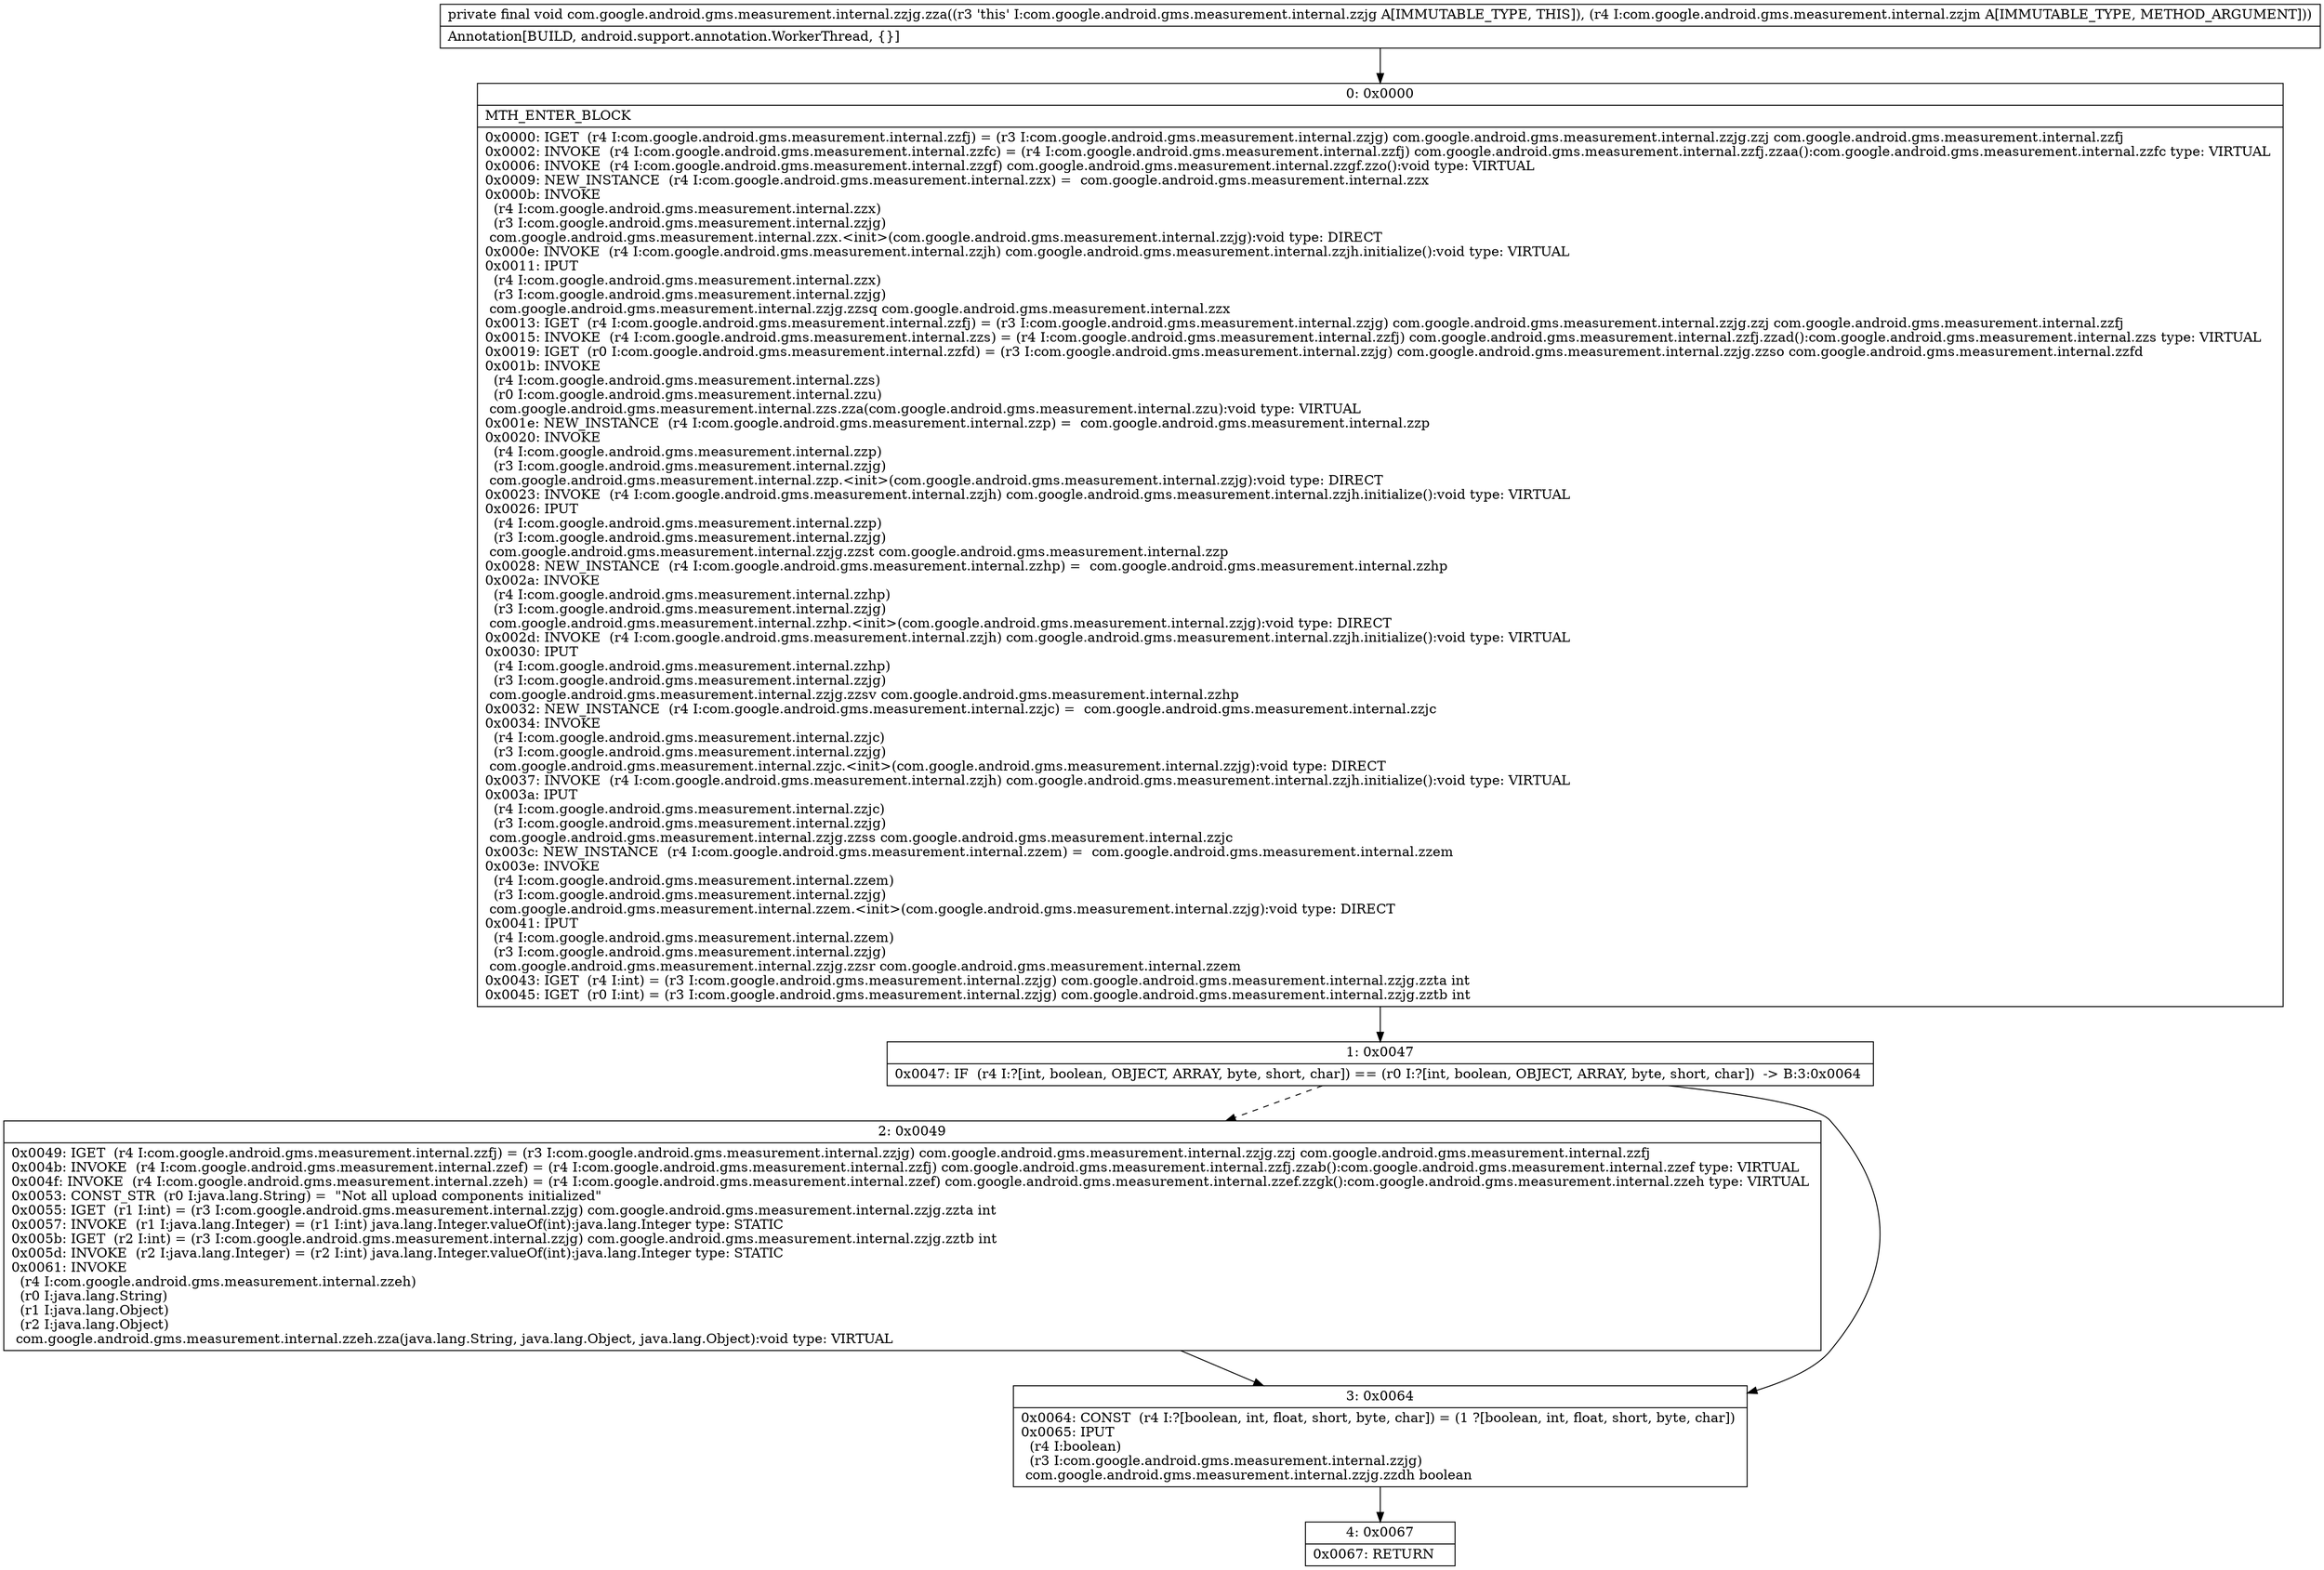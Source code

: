 digraph "CFG forcom.google.android.gms.measurement.internal.zzjg.zza(Lcom\/google\/android\/gms\/measurement\/internal\/zzjm;)V" {
Node_0 [shape=record,label="{0\:\ 0x0000|MTH_ENTER_BLOCK\l|0x0000: IGET  (r4 I:com.google.android.gms.measurement.internal.zzfj) = (r3 I:com.google.android.gms.measurement.internal.zzjg) com.google.android.gms.measurement.internal.zzjg.zzj com.google.android.gms.measurement.internal.zzfj \l0x0002: INVOKE  (r4 I:com.google.android.gms.measurement.internal.zzfc) = (r4 I:com.google.android.gms.measurement.internal.zzfj) com.google.android.gms.measurement.internal.zzfj.zzaa():com.google.android.gms.measurement.internal.zzfc type: VIRTUAL \l0x0006: INVOKE  (r4 I:com.google.android.gms.measurement.internal.zzgf) com.google.android.gms.measurement.internal.zzgf.zzo():void type: VIRTUAL \l0x0009: NEW_INSTANCE  (r4 I:com.google.android.gms.measurement.internal.zzx) =  com.google.android.gms.measurement.internal.zzx \l0x000b: INVOKE  \l  (r4 I:com.google.android.gms.measurement.internal.zzx)\l  (r3 I:com.google.android.gms.measurement.internal.zzjg)\l com.google.android.gms.measurement.internal.zzx.\<init\>(com.google.android.gms.measurement.internal.zzjg):void type: DIRECT \l0x000e: INVOKE  (r4 I:com.google.android.gms.measurement.internal.zzjh) com.google.android.gms.measurement.internal.zzjh.initialize():void type: VIRTUAL \l0x0011: IPUT  \l  (r4 I:com.google.android.gms.measurement.internal.zzx)\l  (r3 I:com.google.android.gms.measurement.internal.zzjg)\l com.google.android.gms.measurement.internal.zzjg.zzsq com.google.android.gms.measurement.internal.zzx \l0x0013: IGET  (r4 I:com.google.android.gms.measurement.internal.zzfj) = (r3 I:com.google.android.gms.measurement.internal.zzjg) com.google.android.gms.measurement.internal.zzjg.zzj com.google.android.gms.measurement.internal.zzfj \l0x0015: INVOKE  (r4 I:com.google.android.gms.measurement.internal.zzs) = (r4 I:com.google.android.gms.measurement.internal.zzfj) com.google.android.gms.measurement.internal.zzfj.zzad():com.google.android.gms.measurement.internal.zzs type: VIRTUAL \l0x0019: IGET  (r0 I:com.google.android.gms.measurement.internal.zzfd) = (r3 I:com.google.android.gms.measurement.internal.zzjg) com.google.android.gms.measurement.internal.zzjg.zzso com.google.android.gms.measurement.internal.zzfd \l0x001b: INVOKE  \l  (r4 I:com.google.android.gms.measurement.internal.zzs)\l  (r0 I:com.google.android.gms.measurement.internal.zzu)\l com.google.android.gms.measurement.internal.zzs.zza(com.google.android.gms.measurement.internal.zzu):void type: VIRTUAL \l0x001e: NEW_INSTANCE  (r4 I:com.google.android.gms.measurement.internal.zzp) =  com.google.android.gms.measurement.internal.zzp \l0x0020: INVOKE  \l  (r4 I:com.google.android.gms.measurement.internal.zzp)\l  (r3 I:com.google.android.gms.measurement.internal.zzjg)\l com.google.android.gms.measurement.internal.zzp.\<init\>(com.google.android.gms.measurement.internal.zzjg):void type: DIRECT \l0x0023: INVOKE  (r4 I:com.google.android.gms.measurement.internal.zzjh) com.google.android.gms.measurement.internal.zzjh.initialize():void type: VIRTUAL \l0x0026: IPUT  \l  (r4 I:com.google.android.gms.measurement.internal.zzp)\l  (r3 I:com.google.android.gms.measurement.internal.zzjg)\l com.google.android.gms.measurement.internal.zzjg.zzst com.google.android.gms.measurement.internal.zzp \l0x0028: NEW_INSTANCE  (r4 I:com.google.android.gms.measurement.internal.zzhp) =  com.google.android.gms.measurement.internal.zzhp \l0x002a: INVOKE  \l  (r4 I:com.google.android.gms.measurement.internal.zzhp)\l  (r3 I:com.google.android.gms.measurement.internal.zzjg)\l com.google.android.gms.measurement.internal.zzhp.\<init\>(com.google.android.gms.measurement.internal.zzjg):void type: DIRECT \l0x002d: INVOKE  (r4 I:com.google.android.gms.measurement.internal.zzjh) com.google.android.gms.measurement.internal.zzjh.initialize():void type: VIRTUAL \l0x0030: IPUT  \l  (r4 I:com.google.android.gms.measurement.internal.zzhp)\l  (r3 I:com.google.android.gms.measurement.internal.zzjg)\l com.google.android.gms.measurement.internal.zzjg.zzsv com.google.android.gms.measurement.internal.zzhp \l0x0032: NEW_INSTANCE  (r4 I:com.google.android.gms.measurement.internal.zzjc) =  com.google.android.gms.measurement.internal.zzjc \l0x0034: INVOKE  \l  (r4 I:com.google.android.gms.measurement.internal.zzjc)\l  (r3 I:com.google.android.gms.measurement.internal.zzjg)\l com.google.android.gms.measurement.internal.zzjc.\<init\>(com.google.android.gms.measurement.internal.zzjg):void type: DIRECT \l0x0037: INVOKE  (r4 I:com.google.android.gms.measurement.internal.zzjh) com.google.android.gms.measurement.internal.zzjh.initialize():void type: VIRTUAL \l0x003a: IPUT  \l  (r4 I:com.google.android.gms.measurement.internal.zzjc)\l  (r3 I:com.google.android.gms.measurement.internal.zzjg)\l com.google.android.gms.measurement.internal.zzjg.zzss com.google.android.gms.measurement.internal.zzjc \l0x003c: NEW_INSTANCE  (r4 I:com.google.android.gms.measurement.internal.zzem) =  com.google.android.gms.measurement.internal.zzem \l0x003e: INVOKE  \l  (r4 I:com.google.android.gms.measurement.internal.zzem)\l  (r3 I:com.google.android.gms.measurement.internal.zzjg)\l com.google.android.gms.measurement.internal.zzem.\<init\>(com.google.android.gms.measurement.internal.zzjg):void type: DIRECT \l0x0041: IPUT  \l  (r4 I:com.google.android.gms.measurement.internal.zzem)\l  (r3 I:com.google.android.gms.measurement.internal.zzjg)\l com.google.android.gms.measurement.internal.zzjg.zzsr com.google.android.gms.measurement.internal.zzem \l0x0043: IGET  (r4 I:int) = (r3 I:com.google.android.gms.measurement.internal.zzjg) com.google.android.gms.measurement.internal.zzjg.zzta int \l0x0045: IGET  (r0 I:int) = (r3 I:com.google.android.gms.measurement.internal.zzjg) com.google.android.gms.measurement.internal.zzjg.zztb int \l}"];
Node_1 [shape=record,label="{1\:\ 0x0047|0x0047: IF  (r4 I:?[int, boolean, OBJECT, ARRAY, byte, short, char]) == (r0 I:?[int, boolean, OBJECT, ARRAY, byte, short, char])  \-\> B:3:0x0064 \l}"];
Node_2 [shape=record,label="{2\:\ 0x0049|0x0049: IGET  (r4 I:com.google.android.gms.measurement.internal.zzfj) = (r3 I:com.google.android.gms.measurement.internal.zzjg) com.google.android.gms.measurement.internal.zzjg.zzj com.google.android.gms.measurement.internal.zzfj \l0x004b: INVOKE  (r4 I:com.google.android.gms.measurement.internal.zzef) = (r4 I:com.google.android.gms.measurement.internal.zzfj) com.google.android.gms.measurement.internal.zzfj.zzab():com.google.android.gms.measurement.internal.zzef type: VIRTUAL \l0x004f: INVOKE  (r4 I:com.google.android.gms.measurement.internal.zzeh) = (r4 I:com.google.android.gms.measurement.internal.zzef) com.google.android.gms.measurement.internal.zzef.zzgk():com.google.android.gms.measurement.internal.zzeh type: VIRTUAL \l0x0053: CONST_STR  (r0 I:java.lang.String) =  \"Not all upload components initialized\" \l0x0055: IGET  (r1 I:int) = (r3 I:com.google.android.gms.measurement.internal.zzjg) com.google.android.gms.measurement.internal.zzjg.zzta int \l0x0057: INVOKE  (r1 I:java.lang.Integer) = (r1 I:int) java.lang.Integer.valueOf(int):java.lang.Integer type: STATIC \l0x005b: IGET  (r2 I:int) = (r3 I:com.google.android.gms.measurement.internal.zzjg) com.google.android.gms.measurement.internal.zzjg.zztb int \l0x005d: INVOKE  (r2 I:java.lang.Integer) = (r2 I:int) java.lang.Integer.valueOf(int):java.lang.Integer type: STATIC \l0x0061: INVOKE  \l  (r4 I:com.google.android.gms.measurement.internal.zzeh)\l  (r0 I:java.lang.String)\l  (r1 I:java.lang.Object)\l  (r2 I:java.lang.Object)\l com.google.android.gms.measurement.internal.zzeh.zza(java.lang.String, java.lang.Object, java.lang.Object):void type: VIRTUAL \l}"];
Node_3 [shape=record,label="{3\:\ 0x0064|0x0064: CONST  (r4 I:?[boolean, int, float, short, byte, char]) = (1 ?[boolean, int, float, short, byte, char]) \l0x0065: IPUT  \l  (r4 I:boolean)\l  (r3 I:com.google.android.gms.measurement.internal.zzjg)\l com.google.android.gms.measurement.internal.zzjg.zzdh boolean \l}"];
Node_4 [shape=record,label="{4\:\ 0x0067|0x0067: RETURN   \l}"];
MethodNode[shape=record,label="{private final void com.google.android.gms.measurement.internal.zzjg.zza((r3 'this' I:com.google.android.gms.measurement.internal.zzjg A[IMMUTABLE_TYPE, THIS]), (r4 I:com.google.android.gms.measurement.internal.zzjm A[IMMUTABLE_TYPE, METHOD_ARGUMENT]))  | Annotation[BUILD, android.support.annotation.WorkerThread, \{\}]\l}"];
MethodNode -> Node_0;
Node_0 -> Node_1;
Node_1 -> Node_2[style=dashed];
Node_1 -> Node_3;
Node_2 -> Node_3;
Node_3 -> Node_4;
}

